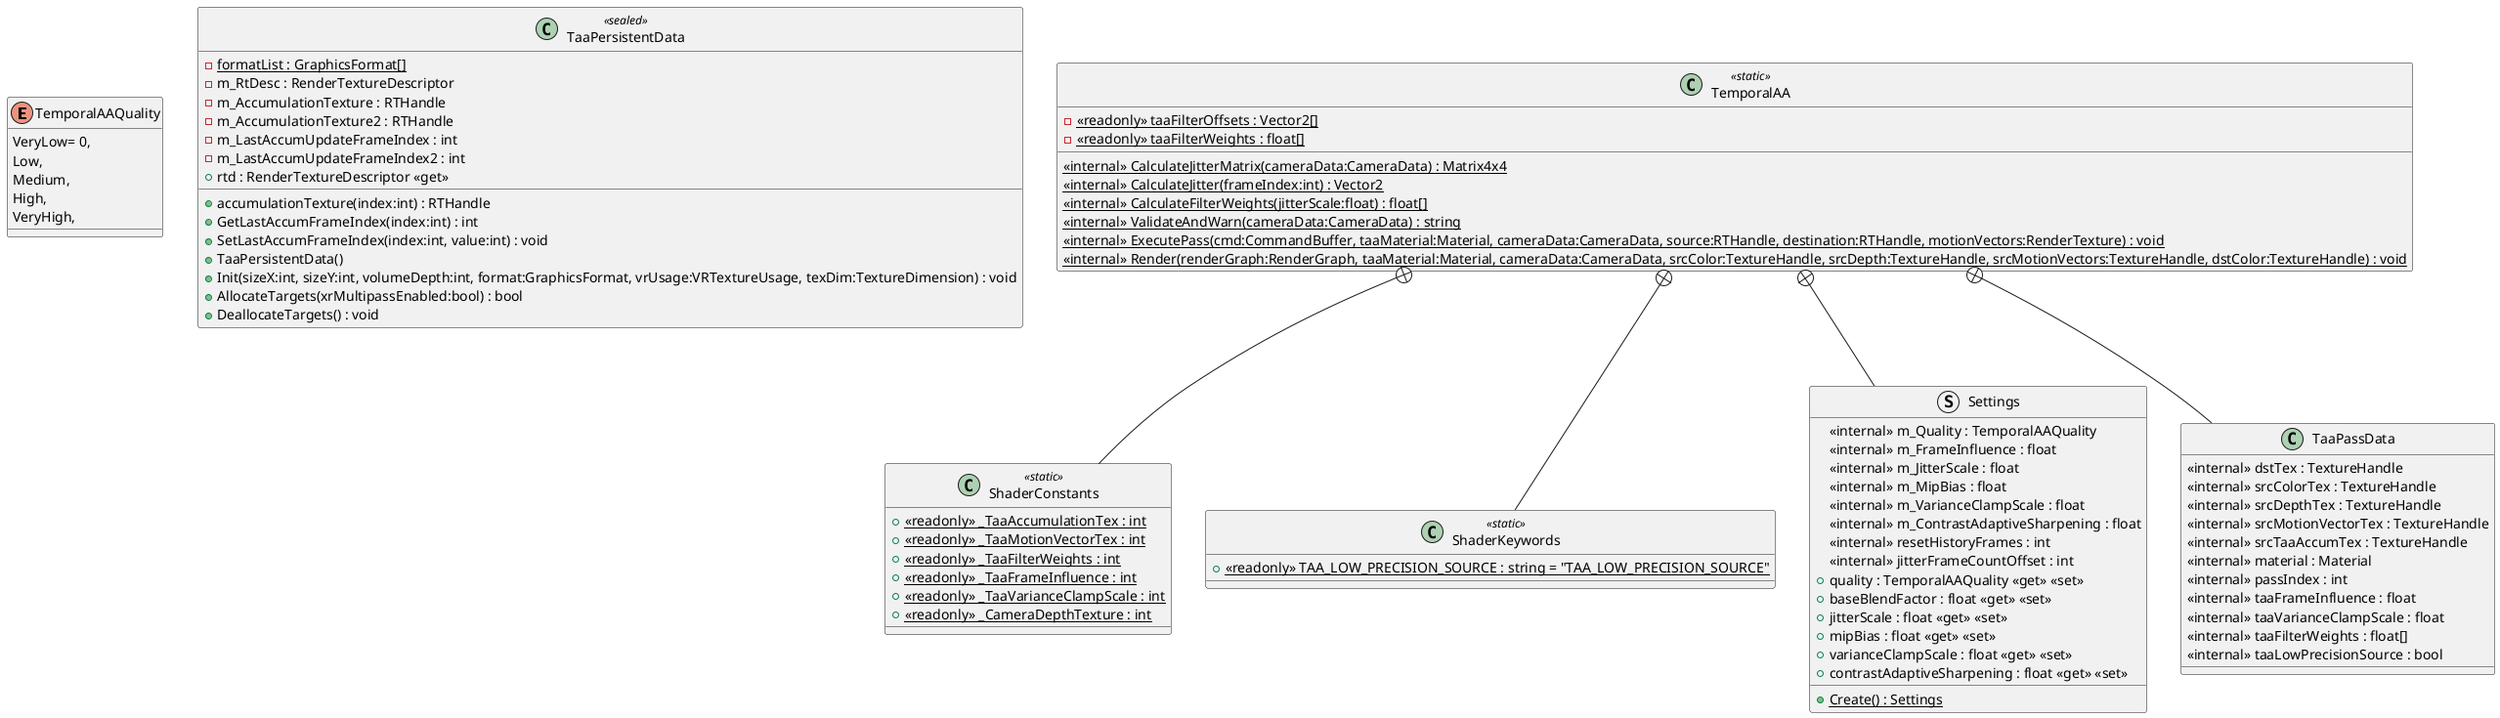@startuml
enum TemporalAAQuality {
    VeryLow= 0,
    Low,
    Medium,
    High,
    VeryHigh,
}
class TaaPersistentData <<sealed>> {
    - {static} formatList : GraphicsFormat[]
    - m_RtDesc : RenderTextureDescriptor
    - m_AccumulationTexture : RTHandle
    - m_AccumulationTexture2 : RTHandle
    - m_LastAccumUpdateFrameIndex : int
    - m_LastAccumUpdateFrameIndex2 : int
    + rtd : RenderTextureDescriptor <<get>>
    + accumulationTexture(index:int) : RTHandle
    + GetLastAccumFrameIndex(index:int) : int
    + SetLastAccumFrameIndex(index:int, value:int) : void
    + TaaPersistentData()
    + Init(sizeX:int, sizeY:int, volumeDepth:int, format:GraphicsFormat, vrUsage:VRTextureUsage, texDim:TextureDimension) : void
    + AllocateTargets(xrMultipassEnabled:bool) : bool
    + DeallocateTargets() : void
}
class TemporalAA <<static>> {
    {static} <<internal>> CalculateJitterMatrix(cameraData:CameraData) : Matrix4x4
    {static} <<internal>> CalculateJitter(frameIndex:int) : Vector2
    - {static} <<readonly>> taaFilterOffsets : Vector2[]
    - {static} <<readonly>> taaFilterWeights : float[]
    {static} <<internal>> CalculateFilterWeights(jitterScale:float) : float[]
    {static} <<internal>> ValidateAndWarn(cameraData:CameraData) : string
    <<internal>> {static} ExecutePass(cmd:CommandBuffer, taaMaterial:Material, cameraData:CameraData, source:RTHandle, destination:RTHandle, motionVectors:RenderTexture) : void
    <<internal>> {static} Render(renderGraph:RenderGraph, taaMaterial:Material, cameraData:CameraData, srcColor:TextureHandle, srcDepth:TextureHandle, srcMotionVectors:TextureHandle, dstColor:TextureHandle) : void
}
class ShaderConstants <<static>> {
    + {static} <<readonly>> _TaaAccumulationTex : int
    + {static} <<readonly>> _TaaMotionVectorTex : int
    + {static} <<readonly>> _TaaFilterWeights : int
    + {static} <<readonly>> _TaaFrameInfluence : int
    + {static} <<readonly>> _TaaVarianceClampScale : int
    + {static} <<readonly>> _CameraDepthTexture : int
}
class ShaderKeywords <<static>> {
    + {static} <<readonly>> TAA_LOW_PRECISION_SOURCE : string = "TAA_LOW_PRECISION_SOURCE"
}
struct Settings {
    <<internal>> m_Quality : TemporalAAQuality
    <<internal>> m_FrameInfluence : float
    <<internal>> m_JitterScale : float
    <<internal>> m_MipBias : float
    <<internal>> m_VarianceClampScale : float
    <<internal>> m_ContrastAdaptiveSharpening : float
    <<internal>> resetHistoryFrames : int
    <<internal>> jitterFrameCountOffset : int
    + quality : TemporalAAQuality <<get>> <<set>>
    + baseBlendFactor : float <<get>> <<set>>
    + jitterScale : float <<get>> <<set>>
    + mipBias : float <<get>> <<set>>
    + varianceClampScale : float <<get>> <<set>>
    + contrastAdaptiveSharpening : float <<get>> <<set>>
    + {static} Create() : Settings
}
class TaaPassData {
    <<internal>> dstTex : TextureHandle
    <<internal>> srcColorTex : TextureHandle
    <<internal>> srcDepthTex : TextureHandle
    <<internal>> srcMotionVectorTex : TextureHandle
    <<internal>> srcTaaAccumTex : TextureHandle
    <<internal>> material : Material
    <<internal>> passIndex : int
    <<internal>> taaFrameInfluence : float
    <<internal>> taaVarianceClampScale : float
    <<internal>> taaFilterWeights : float[]
    <<internal>> taaLowPrecisionSource : bool
}
TemporalAA +-- ShaderConstants
TemporalAA +-- ShaderKeywords
TemporalAA +-- Settings
TemporalAA +-- TaaPassData
@enduml
